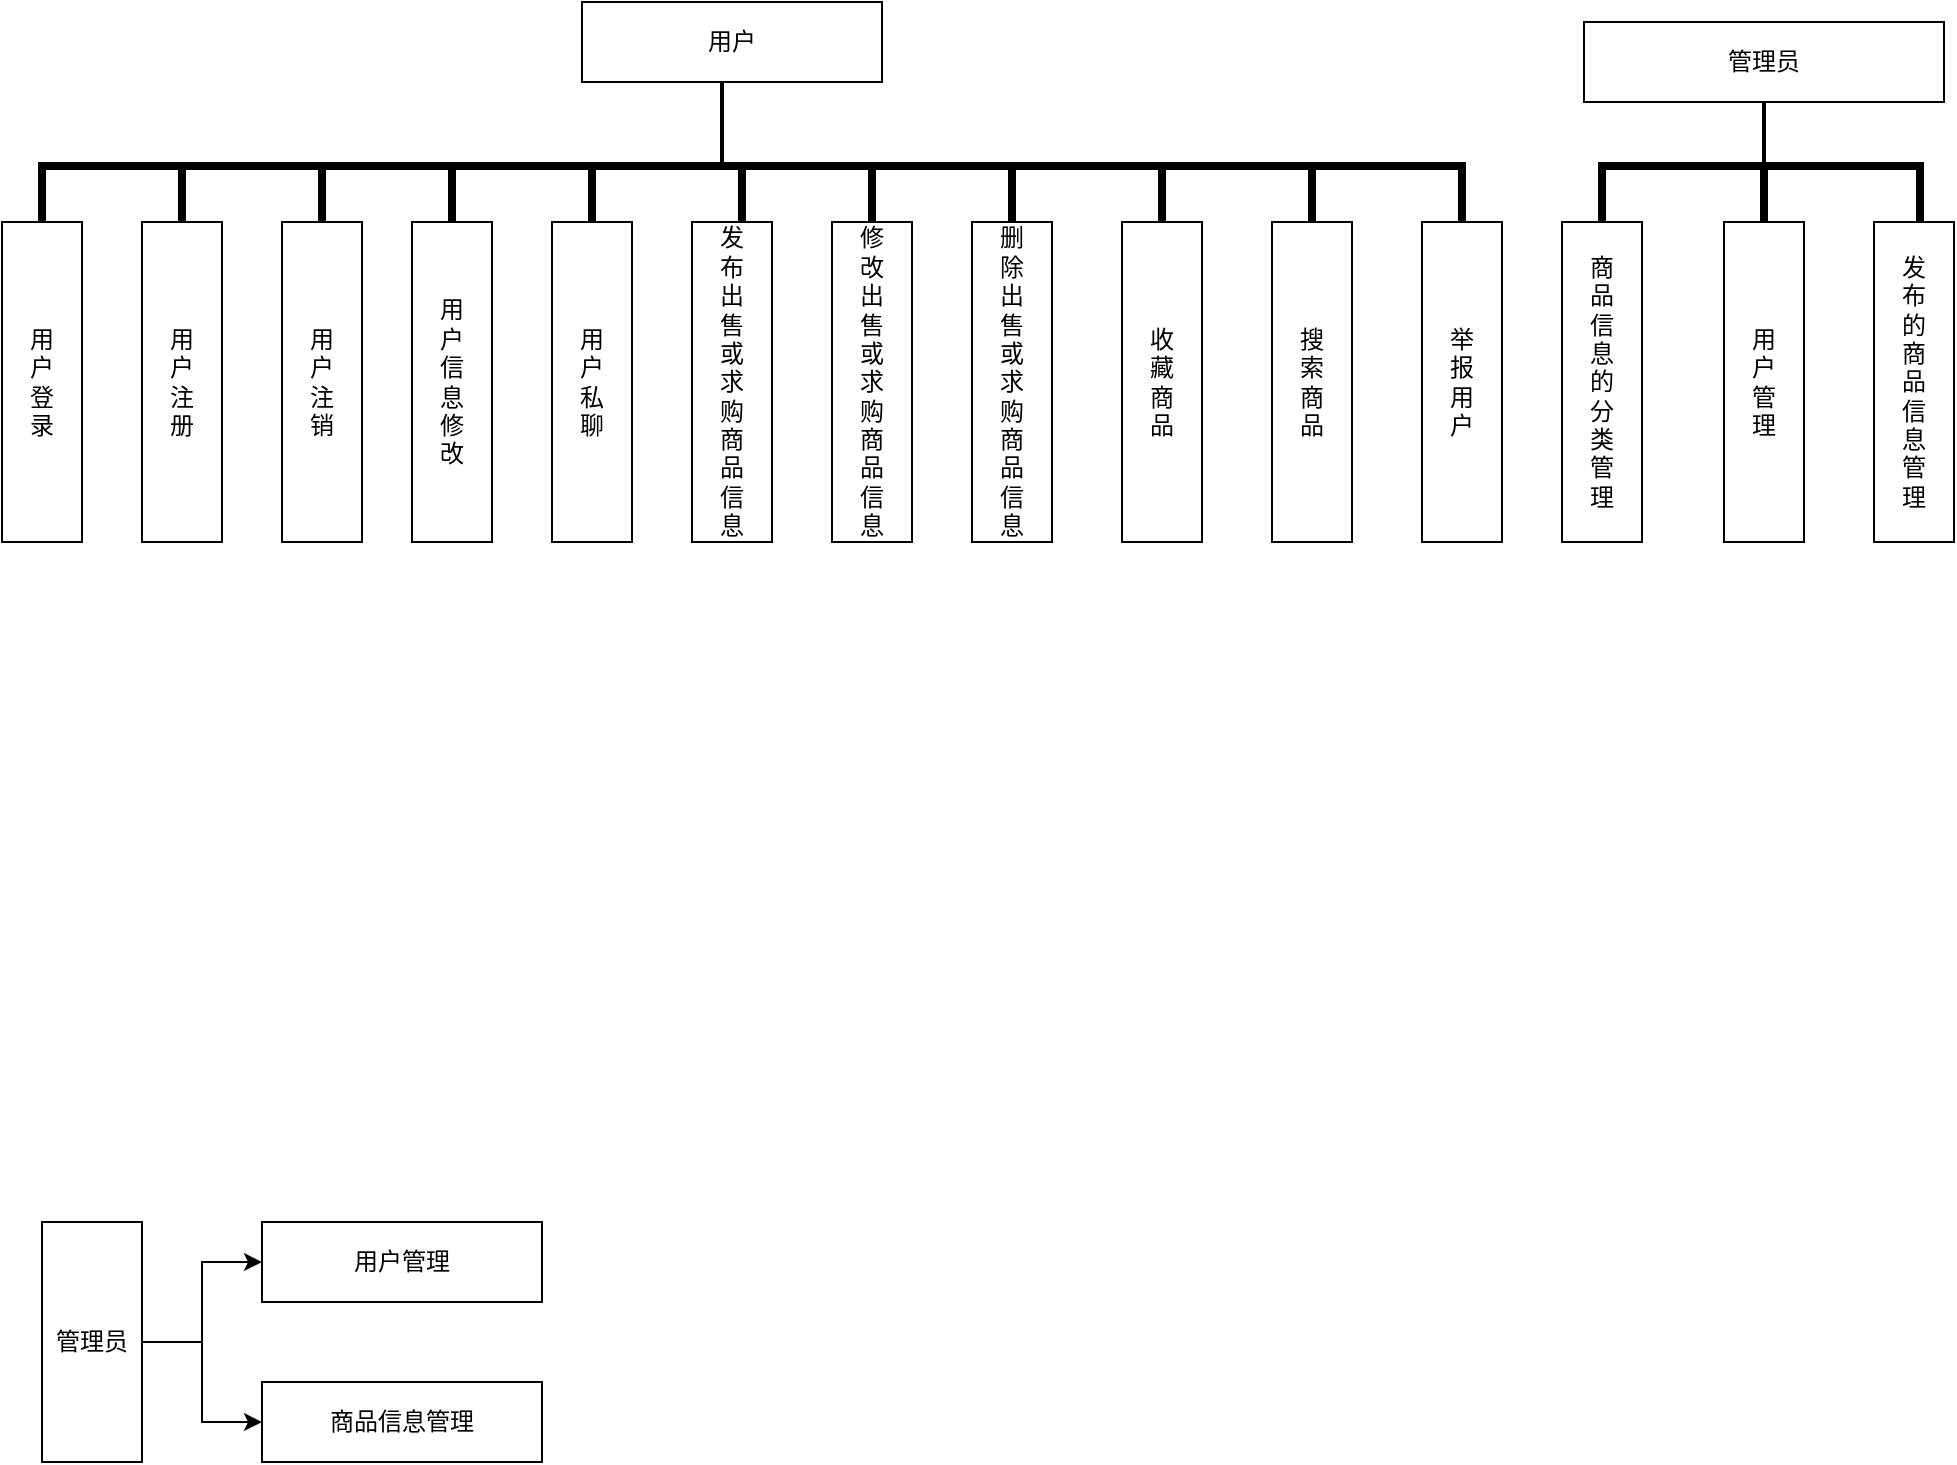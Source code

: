 <mxfile version="22.1.17" type="github">
  <diagram id="8NiMLxr8s7SlpGP2j4rl" name="第 1 页">
    <mxGraphModel dx="1034" dy="412" grid="1" gridSize="10" guides="1" tooltips="1" connect="1" arrows="1" fold="1" page="1" pageScale="1" pageWidth="827" pageHeight="1169" math="0" shadow="0">
      <root>
        <mxCell id="0" />
        <mxCell id="1" parent="0" />
        <mxCell id="yjyAZag0v-w1nwtXMWmd-1" value="用户" style="rounded=0;whiteSpace=wrap;html=1;" parent="1" vertex="1">
          <mxGeometry x="330" y="340" width="150" height="40" as="geometry" />
        </mxCell>
        <mxCell id="yjyAZag0v-w1nwtXMWmd-4" value="用&lt;br&gt;户&lt;br&gt;注&lt;br&gt;册" style="rounded=0;whiteSpace=wrap;html=1;" parent="1" vertex="1">
          <mxGeometry x="110" y="450" width="40" height="160" as="geometry" />
        </mxCell>
        <mxCell id="yjyAZag0v-w1nwtXMWmd-47" style="edgeStyle=orthogonalEdgeStyle;rounded=0;orthogonalLoop=1;jettySize=auto;html=1;entryX=0;entryY=0.5;entryDx=0;entryDy=0;" parent="1" source="yjyAZag0v-w1nwtXMWmd-29" target="yjyAZag0v-w1nwtXMWmd-32" edge="1">
          <mxGeometry relative="1" as="geometry" />
        </mxCell>
        <mxCell id="yjyAZag0v-w1nwtXMWmd-48" style="edgeStyle=orthogonalEdgeStyle;rounded=0;orthogonalLoop=1;jettySize=auto;html=1;entryX=0;entryY=0.5;entryDx=0;entryDy=0;" parent="1" source="yjyAZag0v-w1nwtXMWmd-29" target="yjyAZag0v-w1nwtXMWmd-33" edge="1">
          <mxGeometry relative="1" as="geometry" />
        </mxCell>
        <mxCell id="yjyAZag0v-w1nwtXMWmd-29" value="管理员" style="rounded=0;whiteSpace=wrap;html=1;" parent="1" vertex="1">
          <mxGeometry x="60" y="950" width="50" height="120" as="geometry" />
        </mxCell>
        <mxCell id="yjyAZag0v-w1nwtXMWmd-32" value="用户管理" style="rounded=0;whiteSpace=wrap;html=1;" parent="1" vertex="1">
          <mxGeometry x="170" y="950" width="140" height="40" as="geometry" />
        </mxCell>
        <mxCell id="yjyAZag0v-w1nwtXMWmd-33" value="商品信息管理" style="rounded=0;whiteSpace=wrap;html=1;" parent="1" vertex="1">
          <mxGeometry x="170" y="1030" width="140" height="40" as="geometry" />
        </mxCell>
        <mxCell id="NlK2RtDDk6uxh0RXDttx-1" value="用&lt;br&gt;户&lt;br&gt;登&lt;br&gt;录" style="rounded=0;whiteSpace=wrap;html=1;" parent="1" vertex="1">
          <mxGeometry x="40" y="450" width="40" height="160" as="geometry" />
        </mxCell>
        <mxCell id="NlK2RtDDk6uxh0RXDttx-3" value="用&lt;br&gt;户&lt;br&gt;注&lt;br&gt;销" style="rounded=0;whiteSpace=wrap;html=1;" parent="1" vertex="1">
          <mxGeometry x="180" y="450" width="40" height="160" as="geometry" />
        </mxCell>
        <mxCell id="NlK2RtDDk6uxh0RXDttx-4" value="用&lt;br&gt;户&lt;br&gt;信&lt;br&gt;息&lt;br&gt;修&lt;br&gt;改" style="rounded=0;whiteSpace=wrap;html=1;" parent="1" vertex="1">
          <mxGeometry x="245" y="450" width="40" height="160" as="geometry" />
        </mxCell>
        <mxCell id="NlK2RtDDk6uxh0RXDttx-5" value="用&lt;br&gt;户&lt;br&gt;私&lt;br&gt;聊" style="rounded=0;whiteSpace=wrap;html=1;" parent="1" vertex="1">
          <mxGeometry x="315" y="450" width="40" height="160" as="geometry" />
        </mxCell>
        <mxCell id="NlK2RtDDk6uxh0RXDttx-6" value="发&lt;br&gt;布&lt;br&gt;出&lt;br&gt;售&lt;br&gt;或&lt;br&gt;求&lt;br&gt;购&lt;br&gt;商&lt;br&gt;品&lt;br&gt;信&lt;br&gt;息" style="rounded=0;whiteSpace=wrap;html=1;" parent="1" vertex="1">
          <mxGeometry x="385" y="450" width="40" height="160" as="geometry" />
        </mxCell>
        <mxCell id="NlK2RtDDk6uxh0RXDttx-7" value="修&lt;br&gt;改&lt;br&gt;出&lt;br&gt;售&lt;br&gt;或&lt;br&gt;求&lt;br&gt;购&lt;br&gt;商&lt;br&gt;品&lt;br&gt;信&lt;br&gt;息" style="rounded=0;whiteSpace=wrap;html=1;" parent="1" vertex="1">
          <mxGeometry x="455" y="450" width="40" height="160" as="geometry" />
        </mxCell>
        <mxCell id="NlK2RtDDk6uxh0RXDttx-8" value="删&lt;br&gt;除&lt;br&gt;出&lt;br&gt;售&lt;br&gt;或&lt;br&gt;求&lt;br&gt;购&lt;br&gt;商&lt;br&gt;品&lt;br&gt;信&lt;br&gt;息" style="rounded=0;whiteSpace=wrap;html=1;" parent="1" vertex="1">
          <mxGeometry x="525" y="450" width="40" height="160" as="geometry" />
        </mxCell>
        <mxCell id="NlK2RtDDk6uxh0RXDttx-9" value="收&lt;br&gt;藏&lt;br&gt;商&lt;br&gt;品" style="rounded=0;whiteSpace=wrap;html=1;" parent="1" vertex="1">
          <mxGeometry x="600" y="450" width="40" height="160" as="geometry" />
        </mxCell>
        <mxCell id="NlK2RtDDk6uxh0RXDttx-11" value="商&lt;br&gt;品&lt;br&gt;信&lt;br&gt;息&lt;br&gt;的&lt;br&gt;分&lt;br&gt;类&lt;br&gt;管&lt;br&gt;理" style="rounded=0;whiteSpace=wrap;html=1;" parent="1" vertex="1">
          <mxGeometry x="820" y="450" width="40" height="160" as="geometry" />
        </mxCell>
        <mxCell id="NlK2RtDDk6uxh0RXDttx-12" value="搜&lt;br&gt;索&lt;br&gt;商&lt;br&gt;品" style="rounded=0;whiteSpace=wrap;html=1;" parent="1" vertex="1">
          <mxGeometry x="675" y="450" width="40" height="160" as="geometry" />
        </mxCell>
        <mxCell id="NlK2RtDDk6uxh0RXDttx-26" value="" style="line;strokeWidth=4;html=1;perimeter=backbonePerimeter;points=[];outlineConnect=0;" parent="1" vertex="1">
          <mxGeometry x="60" y="417" width="390" height="10" as="geometry" />
        </mxCell>
        <mxCell id="NlK2RtDDk6uxh0RXDttx-27" value="" style="line;strokeWidth=2;direction=south;html=1;" parent="1" vertex="1">
          <mxGeometry x="395" y="380" width="10" height="40" as="geometry" />
        </mxCell>
        <mxCell id="NlK2RtDDk6uxh0RXDttx-28" value="" style="line;strokeWidth=4;direction=south;html=1;perimeter=backbonePerimeter;points=[];outlineConnect=0;" parent="1" vertex="1">
          <mxGeometry x="55" y="420" width="10" height="30" as="geometry" />
        </mxCell>
        <mxCell id="NlK2RtDDk6uxh0RXDttx-30" value="" style="line;strokeWidth=4;direction=south;html=1;perimeter=backbonePerimeter;points=[];outlineConnect=0;" parent="1" vertex="1">
          <mxGeometry x="125" y="420" width="10" height="30" as="geometry" />
        </mxCell>
        <mxCell id="NlK2RtDDk6uxh0RXDttx-31" value="" style="line;strokeWidth=4;direction=south;html=1;perimeter=backbonePerimeter;points=[];outlineConnect=0;" parent="1" vertex="1">
          <mxGeometry x="195" y="420" width="10" height="30" as="geometry" />
        </mxCell>
        <mxCell id="NlK2RtDDk6uxh0RXDttx-32" value="" style="line;strokeWidth=4;direction=south;html=1;perimeter=backbonePerimeter;points=[];outlineConnect=0;" parent="1" vertex="1">
          <mxGeometry x="260" y="420" width="10" height="30" as="geometry" />
        </mxCell>
        <mxCell id="NlK2RtDDk6uxh0RXDttx-34" value="" style="line;strokeWidth=4;direction=south;html=1;perimeter=backbonePerimeter;points=[];outlineConnect=0;" parent="1" vertex="1">
          <mxGeometry x="330" y="420" width="10" height="30" as="geometry" />
        </mxCell>
        <mxCell id="NlK2RtDDk6uxh0RXDttx-35" value="" style="line;strokeWidth=4;html=1;perimeter=backbonePerimeter;points=[];outlineConnect=0;" parent="1" vertex="1">
          <mxGeometry x="440" y="417" width="330" height="10" as="geometry" />
        </mxCell>
        <mxCell id="NlK2RtDDk6uxh0RXDttx-37" value="" style="line;strokeWidth=4;direction=south;html=1;perimeter=backbonePerimeter;points=[];outlineConnect=0;" parent="1" vertex="1">
          <mxGeometry x="470" y="420" width="10" height="30" as="geometry" />
        </mxCell>
        <mxCell id="NlK2RtDDk6uxh0RXDttx-38" value="" style="line;strokeWidth=4;direction=south;html=1;perimeter=backbonePerimeter;points=[];outlineConnect=0;" parent="1" vertex="1">
          <mxGeometry x="540" y="420" width="10" height="30" as="geometry" />
        </mxCell>
        <mxCell id="NlK2RtDDk6uxh0RXDttx-39" value="" style="line;strokeWidth=4;direction=south;html=1;perimeter=backbonePerimeter;points=[];outlineConnect=0;" parent="1" vertex="1">
          <mxGeometry x="615" y="420" width="10" height="30" as="geometry" />
        </mxCell>
        <mxCell id="NlK2RtDDk6uxh0RXDttx-40" value="" style="line;strokeWidth=4;direction=south;html=1;perimeter=backbonePerimeter;points=[];outlineConnect=0;" parent="1" vertex="1">
          <mxGeometry x="690" y="420" width="10" height="30" as="geometry" />
        </mxCell>
        <mxCell id="NlK2RtDDk6uxh0RXDttx-42" value="" style="line;strokeWidth=4;direction=south;html=1;perimeter=backbonePerimeter;points=[];outlineConnect=0;" parent="1" vertex="1">
          <mxGeometry x="405" y="420" width="10" height="30" as="geometry" />
        </mxCell>
        <mxCell id="NlK2RtDDk6uxh0RXDttx-43" value="管理员" style="rounded=0;whiteSpace=wrap;html=1;" parent="1" vertex="1">
          <mxGeometry x="831" y="350" width="180" height="40" as="geometry" />
        </mxCell>
        <mxCell id="KC2Nraf15MIij0Vn5Bk0-1" value="用&lt;br&gt;户&lt;br&gt;管&lt;br&gt;理" style="rounded=0;whiteSpace=wrap;html=1;" vertex="1" parent="1">
          <mxGeometry x="901" y="450" width="40" height="160" as="geometry" />
        </mxCell>
        <mxCell id="KC2Nraf15MIij0Vn5Bk0-2" value="发&lt;br&gt;布&lt;br&gt;的&lt;br&gt;商&lt;br&gt;品&lt;br&gt;信&lt;br&gt;息&lt;br&gt;管&lt;br&gt;理" style="rounded=0;whiteSpace=wrap;html=1;" vertex="1" parent="1">
          <mxGeometry x="976" y="450" width="40" height="160" as="geometry" />
        </mxCell>
        <mxCell id="KC2Nraf15MIij0Vn5Bk0-3" value="" style="line;strokeWidth=4;html=1;perimeter=backbonePerimeter;points=[];outlineConnect=0;" vertex="1" parent="1">
          <mxGeometry x="841" y="417" width="160" height="10" as="geometry" />
        </mxCell>
        <mxCell id="KC2Nraf15MIij0Vn5Bk0-4" value="" style="line;strokeWidth=4;direction=south;html=1;perimeter=backbonePerimeter;points=[];outlineConnect=0;" vertex="1" parent="1">
          <mxGeometry x="835" y="420" width="10" height="30" as="geometry" />
        </mxCell>
        <mxCell id="KC2Nraf15MIij0Vn5Bk0-5" value="" style="line;strokeWidth=2;direction=south;html=1;" vertex="1" parent="1">
          <mxGeometry x="916" y="390" width="10" height="30" as="geometry" />
        </mxCell>
        <mxCell id="KC2Nraf15MIij0Vn5Bk0-6" value="" style="line;strokeWidth=4;direction=south;html=1;perimeter=backbonePerimeter;points=[];outlineConnect=0;" vertex="1" parent="1">
          <mxGeometry x="916" y="420" width="10" height="30" as="geometry" />
        </mxCell>
        <mxCell id="KC2Nraf15MIij0Vn5Bk0-7" value="" style="line;strokeWidth=4;direction=south;html=1;perimeter=backbonePerimeter;points=[];outlineConnect=0;" vertex="1" parent="1">
          <mxGeometry x="994" y="420" width="10" height="30" as="geometry" />
        </mxCell>
        <mxCell id="KC2Nraf15MIij0Vn5Bk0-9" value="举&lt;br&gt;报&lt;br&gt;用&lt;br&gt;户" style="rounded=0;whiteSpace=wrap;html=1;" vertex="1" parent="1">
          <mxGeometry x="750" y="450" width="40" height="160" as="geometry" />
        </mxCell>
        <mxCell id="KC2Nraf15MIij0Vn5Bk0-10" value="" style="line;strokeWidth=4;direction=south;html=1;perimeter=backbonePerimeter;points=[];outlineConnect=0;" vertex="1" parent="1">
          <mxGeometry x="765" y="420" width="10" height="30" as="geometry" />
        </mxCell>
      </root>
    </mxGraphModel>
  </diagram>
</mxfile>
